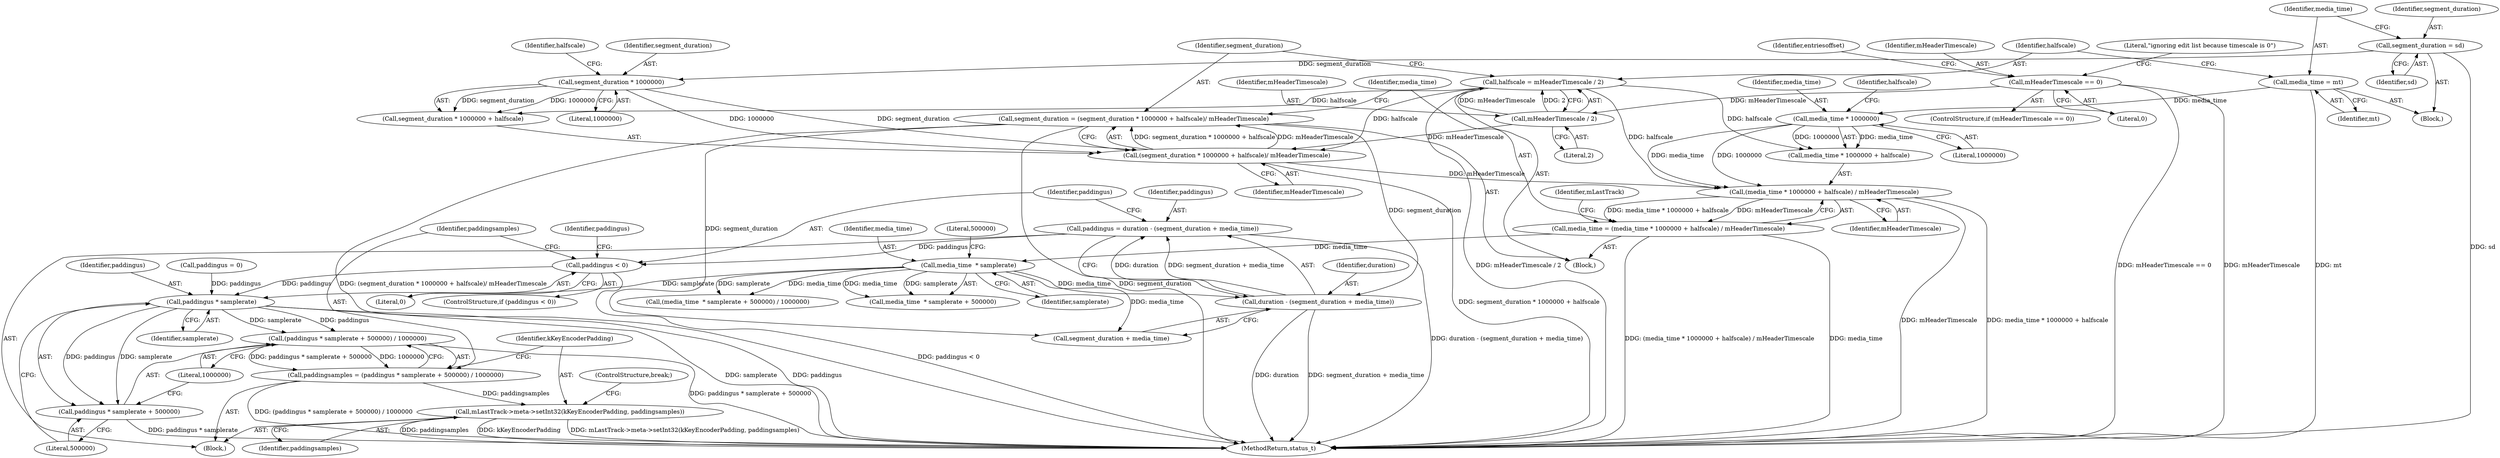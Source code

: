 digraph "0_Android_e7142a0703bc93f75e213e96ebc19000022afed9@integer" {
"1000800" [label="(Call,paddingus = duration - (segment_duration + media_time))"];
"1000802" [label="(Call,duration - (segment_duration + media_time))"];
"1000749" [label="(Call,segment_duration = (segment_duration * 1000000 + halfscale)/ mHeaderTimescale)"];
"1000751" [label="(Call,(segment_duration * 1000000 + halfscale)/ mHeaderTimescale)"];
"1000753" [label="(Call,segment_duration * 1000000)"];
"1000733" [label="(Call,segment_duration = sd)"];
"1000744" [label="(Call,halfscale = mHeaderTimescale / 2)"];
"1000746" [label="(Call,mHeaderTimescale / 2)"];
"1000666" [label="(Call,mHeaderTimescale == 0)"];
"1000791" [label="(Call,media_time  * samplerate)"];
"1000758" [label="(Call,media_time = (media_time * 1000000 + halfscale) / mHeaderTimescale)"];
"1000760" [label="(Call,(media_time * 1000000 + halfscale) / mHeaderTimescale)"];
"1000762" [label="(Call,media_time * 1000000)"];
"1000736" [label="(Call,media_time = mt)"];
"1000808" [label="(Call,paddingus < 0)"];
"1000820" [label="(Call,paddingus * samplerate)"];
"1000818" [label="(Call,(paddingus * samplerate + 500000) / 1000000)"];
"1000816" [label="(Call,paddingsamples = (paddingus * samplerate + 500000) / 1000000)"];
"1000825" [label="(Call,mLastTrack->meta->setInt32(kKeyEncoderPadding, paddingsamples))"];
"1000819" [label="(Call,paddingus * samplerate + 500000)"];
"1000759" [label="(Identifier,media_time)"];
"1000802" [label="(Call,duration - (segment_duration + media_time))"];
"1000747" [label="(Identifier,mHeaderTimescale)"];
"1000765" [label="(Identifier,halfscale)"];
"1000816" [label="(Call,paddingsamples = (paddingus * samplerate + 500000) / 1000000)"];
"1000665" [label="(ControlStructure,if (mHeaderTimescale == 0))"];
"1000808" [label="(Call,paddingus < 0)"];
"1000828" [label="(ControlStructure,break;)"];
"1000793" [label="(Identifier,samplerate)"];
"1000789" [label="(Call,(media_time  * samplerate + 500000) / 1000000)"];
"1000764" [label="(Literal,1000000)"];
"1000792" [label="(Identifier,media_time)"];
"1000809" [label="(Identifier,paddingus)"];
"1000667" [label="(Identifier,mHeaderTimescale)"];
"1000790" [label="(Call,media_time  * samplerate + 500000)"];
"1000760" [label="(Call,(media_time * 1000000 + halfscale) / mHeaderTimescale)"];
"1000733" [label="(Call,segment_duration = sd)"];
"1000673" [label="(Block,)"];
"1000771" [label="(Identifier,mLastTrack)"];
"1000761" [label="(Call,media_time * 1000000 + halfscale)"];
"1000753" [label="(Call,segment_duration * 1000000)"];
"1000745" [label="(Identifier,halfscale)"];
"1000671" [label="(Literal,\"ignoring edit list because timescale is 0\")"];
"1000804" [label="(Call,segment_duration + media_time)"];
"1000736" [label="(Call,media_time = mt)"];
"1000801" [label="(Identifier,paddingus)"];
"1000821" [label="(Identifier,paddingus)"];
"1000813" [label="(Identifier,paddingus)"];
"1000749" [label="(Call,segment_duration = (segment_duration * 1000000 + halfscale)/ mHeaderTimescale)"];
"1000794" [label="(Literal,500000)"];
"1000820" [label="(Call,paddingus * samplerate)"];
"1000800" [label="(Call,paddingus = duration - (segment_duration + media_time))"];
"1000812" [label="(Call,paddingus = 0)"];
"1000825" [label="(Call,mLastTrack->meta->setInt32(kKeyEncoderPadding, paddingsamples))"];
"1000734" [label="(Identifier,segment_duration)"];
"1000711" [label="(Block,)"];
"1000668" [label="(Literal,0)"];
"1000758" [label="(Call,media_time = (media_time * 1000000 + halfscale) / mHeaderTimescale)"];
"1000766" [label="(Identifier,mHeaderTimescale)"];
"1000763" [label="(Identifier,media_time)"];
"1000785" [label="(Block,)"];
"1000757" [label="(Identifier,mHeaderTimescale)"];
"1000750" [label="(Identifier,segment_duration)"];
"1000823" [label="(Literal,500000)"];
"1000807" [label="(ControlStructure,if (paddingus < 0))"];
"1000738" [label="(Identifier,mt)"];
"1000752" [label="(Call,segment_duration * 1000000 + halfscale)"];
"1003275" [label="(MethodReturn,status_t)"];
"1000737" [label="(Identifier,media_time)"];
"1000822" [label="(Identifier,samplerate)"];
"1000818" [label="(Call,(paddingus * samplerate + 500000) / 1000000)"];
"1000755" [label="(Literal,1000000)"];
"1000819" [label="(Call,paddingus * samplerate + 500000)"];
"1000666" [label="(Call,mHeaderTimescale == 0)"];
"1000754" [label="(Identifier,segment_duration)"];
"1000746" [label="(Call,mHeaderTimescale / 2)"];
"1000735" [label="(Identifier,sd)"];
"1000817" [label="(Identifier,paddingsamples)"];
"1000826" [label="(Identifier,kKeyEncoderPadding)"];
"1000676" [label="(Identifier,entriesoffset)"];
"1000810" [label="(Literal,0)"];
"1000751" [label="(Call,(segment_duration * 1000000 + halfscale)/ mHeaderTimescale)"];
"1000762" [label="(Call,media_time * 1000000)"];
"1000748" [label="(Literal,2)"];
"1000824" [label="(Literal,1000000)"];
"1000827" [label="(Identifier,paddingsamples)"];
"1000791" [label="(Call,media_time  * samplerate)"];
"1000756" [label="(Identifier,halfscale)"];
"1000803" [label="(Identifier,duration)"];
"1000744" [label="(Call,halfscale = mHeaderTimescale / 2)"];
"1000800" -> "1000785"  [label="AST: "];
"1000800" -> "1000802"  [label="CFG: "];
"1000801" -> "1000800"  [label="AST: "];
"1000802" -> "1000800"  [label="AST: "];
"1000809" -> "1000800"  [label="CFG: "];
"1000800" -> "1003275"  [label="DDG: duration - (segment_duration + media_time)"];
"1000802" -> "1000800"  [label="DDG: duration"];
"1000802" -> "1000800"  [label="DDG: segment_duration + media_time"];
"1000800" -> "1000808"  [label="DDG: paddingus"];
"1000802" -> "1000804"  [label="CFG: "];
"1000803" -> "1000802"  [label="AST: "];
"1000804" -> "1000802"  [label="AST: "];
"1000802" -> "1003275"  [label="DDG: duration"];
"1000802" -> "1003275"  [label="DDG: segment_duration + media_time"];
"1000749" -> "1000802"  [label="DDG: segment_duration"];
"1000791" -> "1000802"  [label="DDG: media_time"];
"1000749" -> "1000673"  [label="AST: "];
"1000749" -> "1000751"  [label="CFG: "];
"1000750" -> "1000749"  [label="AST: "];
"1000751" -> "1000749"  [label="AST: "];
"1000759" -> "1000749"  [label="CFG: "];
"1000749" -> "1003275"  [label="DDG: (segment_duration * 1000000 + halfscale)/ mHeaderTimescale"];
"1000749" -> "1003275"  [label="DDG: segment_duration"];
"1000751" -> "1000749"  [label="DDG: segment_duration * 1000000 + halfscale"];
"1000751" -> "1000749"  [label="DDG: mHeaderTimescale"];
"1000749" -> "1000804"  [label="DDG: segment_duration"];
"1000751" -> "1000757"  [label="CFG: "];
"1000752" -> "1000751"  [label="AST: "];
"1000757" -> "1000751"  [label="AST: "];
"1000751" -> "1003275"  [label="DDG: segment_duration * 1000000 + halfscale"];
"1000753" -> "1000751"  [label="DDG: segment_duration"];
"1000753" -> "1000751"  [label="DDG: 1000000"];
"1000744" -> "1000751"  [label="DDG: halfscale"];
"1000746" -> "1000751"  [label="DDG: mHeaderTimescale"];
"1000751" -> "1000760"  [label="DDG: mHeaderTimescale"];
"1000753" -> "1000752"  [label="AST: "];
"1000753" -> "1000755"  [label="CFG: "];
"1000754" -> "1000753"  [label="AST: "];
"1000755" -> "1000753"  [label="AST: "];
"1000756" -> "1000753"  [label="CFG: "];
"1000753" -> "1000752"  [label="DDG: segment_duration"];
"1000753" -> "1000752"  [label="DDG: 1000000"];
"1000733" -> "1000753"  [label="DDG: segment_duration"];
"1000733" -> "1000711"  [label="AST: "];
"1000733" -> "1000735"  [label="CFG: "];
"1000734" -> "1000733"  [label="AST: "];
"1000735" -> "1000733"  [label="AST: "];
"1000737" -> "1000733"  [label="CFG: "];
"1000733" -> "1003275"  [label="DDG: sd"];
"1000744" -> "1000673"  [label="AST: "];
"1000744" -> "1000746"  [label="CFG: "];
"1000745" -> "1000744"  [label="AST: "];
"1000746" -> "1000744"  [label="AST: "];
"1000750" -> "1000744"  [label="CFG: "];
"1000744" -> "1003275"  [label="DDG: mHeaderTimescale / 2"];
"1000746" -> "1000744"  [label="DDG: mHeaderTimescale"];
"1000746" -> "1000744"  [label="DDG: 2"];
"1000744" -> "1000752"  [label="DDG: halfscale"];
"1000744" -> "1000760"  [label="DDG: halfscale"];
"1000744" -> "1000761"  [label="DDG: halfscale"];
"1000746" -> "1000748"  [label="CFG: "];
"1000747" -> "1000746"  [label="AST: "];
"1000748" -> "1000746"  [label="AST: "];
"1000666" -> "1000746"  [label="DDG: mHeaderTimescale"];
"1000666" -> "1000665"  [label="AST: "];
"1000666" -> "1000668"  [label="CFG: "];
"1000667" -> "1000666"  [label="AST: "];
"1000668" -> "1000666"  [label="AST: "];
"1000671" -> "1000666"  [label="CFG: "];
"1000676" -> "1000666"  [label="CFG: "];
"1000666" -> "1003275"  [label="DDG: mHeaderTimescale == 0"];
"1000666" -> "1003275"  [label="DDG: mHeaderTimescale"];
"1000791" -> "1000790"  [label="AST: "];
"1000791" -> "1000793"  [label="CFG: "];
"1000792" -> "1000791"  [label="AST: "];
"1000793" -> "1000791"  [label="AST: "];
"1000794" -> "1000791"  [label="CFG: "];
"1000791" -> "1000789"  [label="DDG: media_time"];
"1000791" -> "1000789"  [label="DDG: samplerate"];
"1000791" -> "1000790"  [label="DDG: media_time"];
"1000791" -> "1000790"  [label="DDG: samplerate"];
"1000758" -> "1000791"  [label="DDG: media_time"];
"1000791" -> "1000804"  [label="DDG: media_time"];
"1000791" -> "1000820"  [label="DDG: samplerate"];
"1000758" -> "1000673"  [label="AST: "];
"1000758" -> "1000760"  [label="CFG: "];
"1000759" -> "1000758"  [label="AST: "];
"1000760" -> "1000758"  [label="AST: "];
"1000771" -> "1000758"  [label="CFG: "];
"1000758" -> "1003275"  [label="DDG: (media_time * 1000000 + halfscale) / mHeaderTimescale"];
"1000758" -> "1003275"  [label="DDG: media_time"];
"1000760" -> "1000758"  [label="DDG: media_time * 1000000 + halfscale"];
"1000760" -> "1000758"  [label="DDG: mHeaderTimescale"];
"1000760" -> "1000766"  [label="CFG: "];
"1000761" -> "1000760"  [label="AST: "];
"1000766" -> "1000760"  [label="AST: "];
"1000760" -> "1003275"  [label="DDG: mHeaderTimescale"];
"1000760" -> "1003275"  [label="DDG: media_time * 1000000 + halfscale"];
"1000762" -> "1000760"  [label="DDG: media_time"];
"1000762" -> "1000760"  [label="DDG: 1000000"];
"1000762" -> "1000761"  [label="AST: "];
"1000762" -> "1000764"  [label="CFG: "];
"1000763" -> "1000762"  [label="AST: "];
"1000764" -> "1000762"  [label="AST: "];
"1000765" -> "1000762"  [label="CFG: "];
"1000762" -> "1000761"  [label="DDG: media_time"];
"1000762" -> "1000761"  [label="DDG: 1000000"];
"1000736" -> "1000762"  [label="DDG: media_time"];
"1000736" -> "1000711"  [label="AST: "];
"1000736" -> "1000738"  [label="CFG: "];
"1000737" -> "1000736"  [label="AST: "];
"1000738" -> "1000736"  [label="AST: "];
"1000745" -> "1000736"  [label="CFG: "];
"1000736" -> "1003275"  [label="DDG: mt"];
"1000808" -> "1000807"  [label="AST: "];
"1000808" -> "1000810"  [label="CFG: "];
"1000809" -> "1000808"  [label="AST: "];
"1000810" -> "1000808"  [label="AST: "];
"1000813" -> "1000808"  [label="CFG: "];
"1000817" -> "1000808"  [label="CFG: "];
"1000808" -> "1003275"  [label="DDG: paddingus < 0"];
"1000808" -> "1000820"  [label="DDG: paddingus"];
"1000820" -> "1000819"  [label="AST: "];
"1000820" -> "1000822"  [label="CFG: "];
"1000821" -> "1000820"  [label="AST: "];
"1000822" -> "1000820"  [label="AST: "];
"1000823" -> "1000820"  [label="CFG: "];
"1000820" -> "1003275"  [label="DDG: samplerate"];
"1000820" -> "1003275"  [label="DDG: paddingus"];
"1000820" -> "1000818"  [label="DDG: paddingus"];
"1000820" -> "1000818"  [label="DDG: samplerate"];
"1000820" -> "1000819"  [label="DDG: paddingus"];
"1000820" -> "1000819"  [label="DDG: samplerate"];
"1000812" -> "1000820"  [label="DDG: paddingus"];
"1000818" -> "1000816"  [label="AST: "];
"1000818" -> "1000824"  [label="CFG: "];
"1000819" -> "1000818"  [label="AST: "];
"1000824" -> "1000818"  [label="AST: "];
"1000816" -> "1000818"  [label="CFG: "];
"1000818" -> "1003275"  [label="DDG: paddingus * samplerate + 500000"];
"1000818" -> "1000816"  [label="DDG: paddingus * samplerate + 500000"];
"1000818" -> "1000816"  [label="DDG: 1000000"];
"1000816" -> "1000785"  [label="AST: "];
"1000817" -> "1000816"  [label="AST: "];
"1000826" -> "1000816"  [label="CFG: "];
"1000816" -> "1003275"  [label="DDG: (paddingus * samplerate + 500000) / 1000000"];
"1000816" -> "1000825"  [label="DDG: paddingsamples"];
"1000825" -> "1000785"  [label="AST: "];
"1000825" -> "1000827"  [label="CFG: "];
"1000826" -> "1000825"  [label="AST: "];
"1000827" -> "1000825"  [label="AST: "];
"1000828" -> "1000825"  [label="CFG: "];
"1000825" -> "1003275"  [label="DDG: paddingsamples"];
"1000825" -> "1003275"  [label="DDG: kKeyEncoderPadding"];
"1000825" -> "1003275"  [label="DDG: mLastTrack->meta->setInt32(kKeyEncoderPadding, paddingsamples)"];
"1000819" -> "1000823"  [label="CFG: "];
"1000823" -> "1000819"  [label="AST: "];
"1000824" -> "1000819"  [label="CFG: "];
"1000819" -> "1003275"  [label="DDG: paddingus * samplerate"];
}
